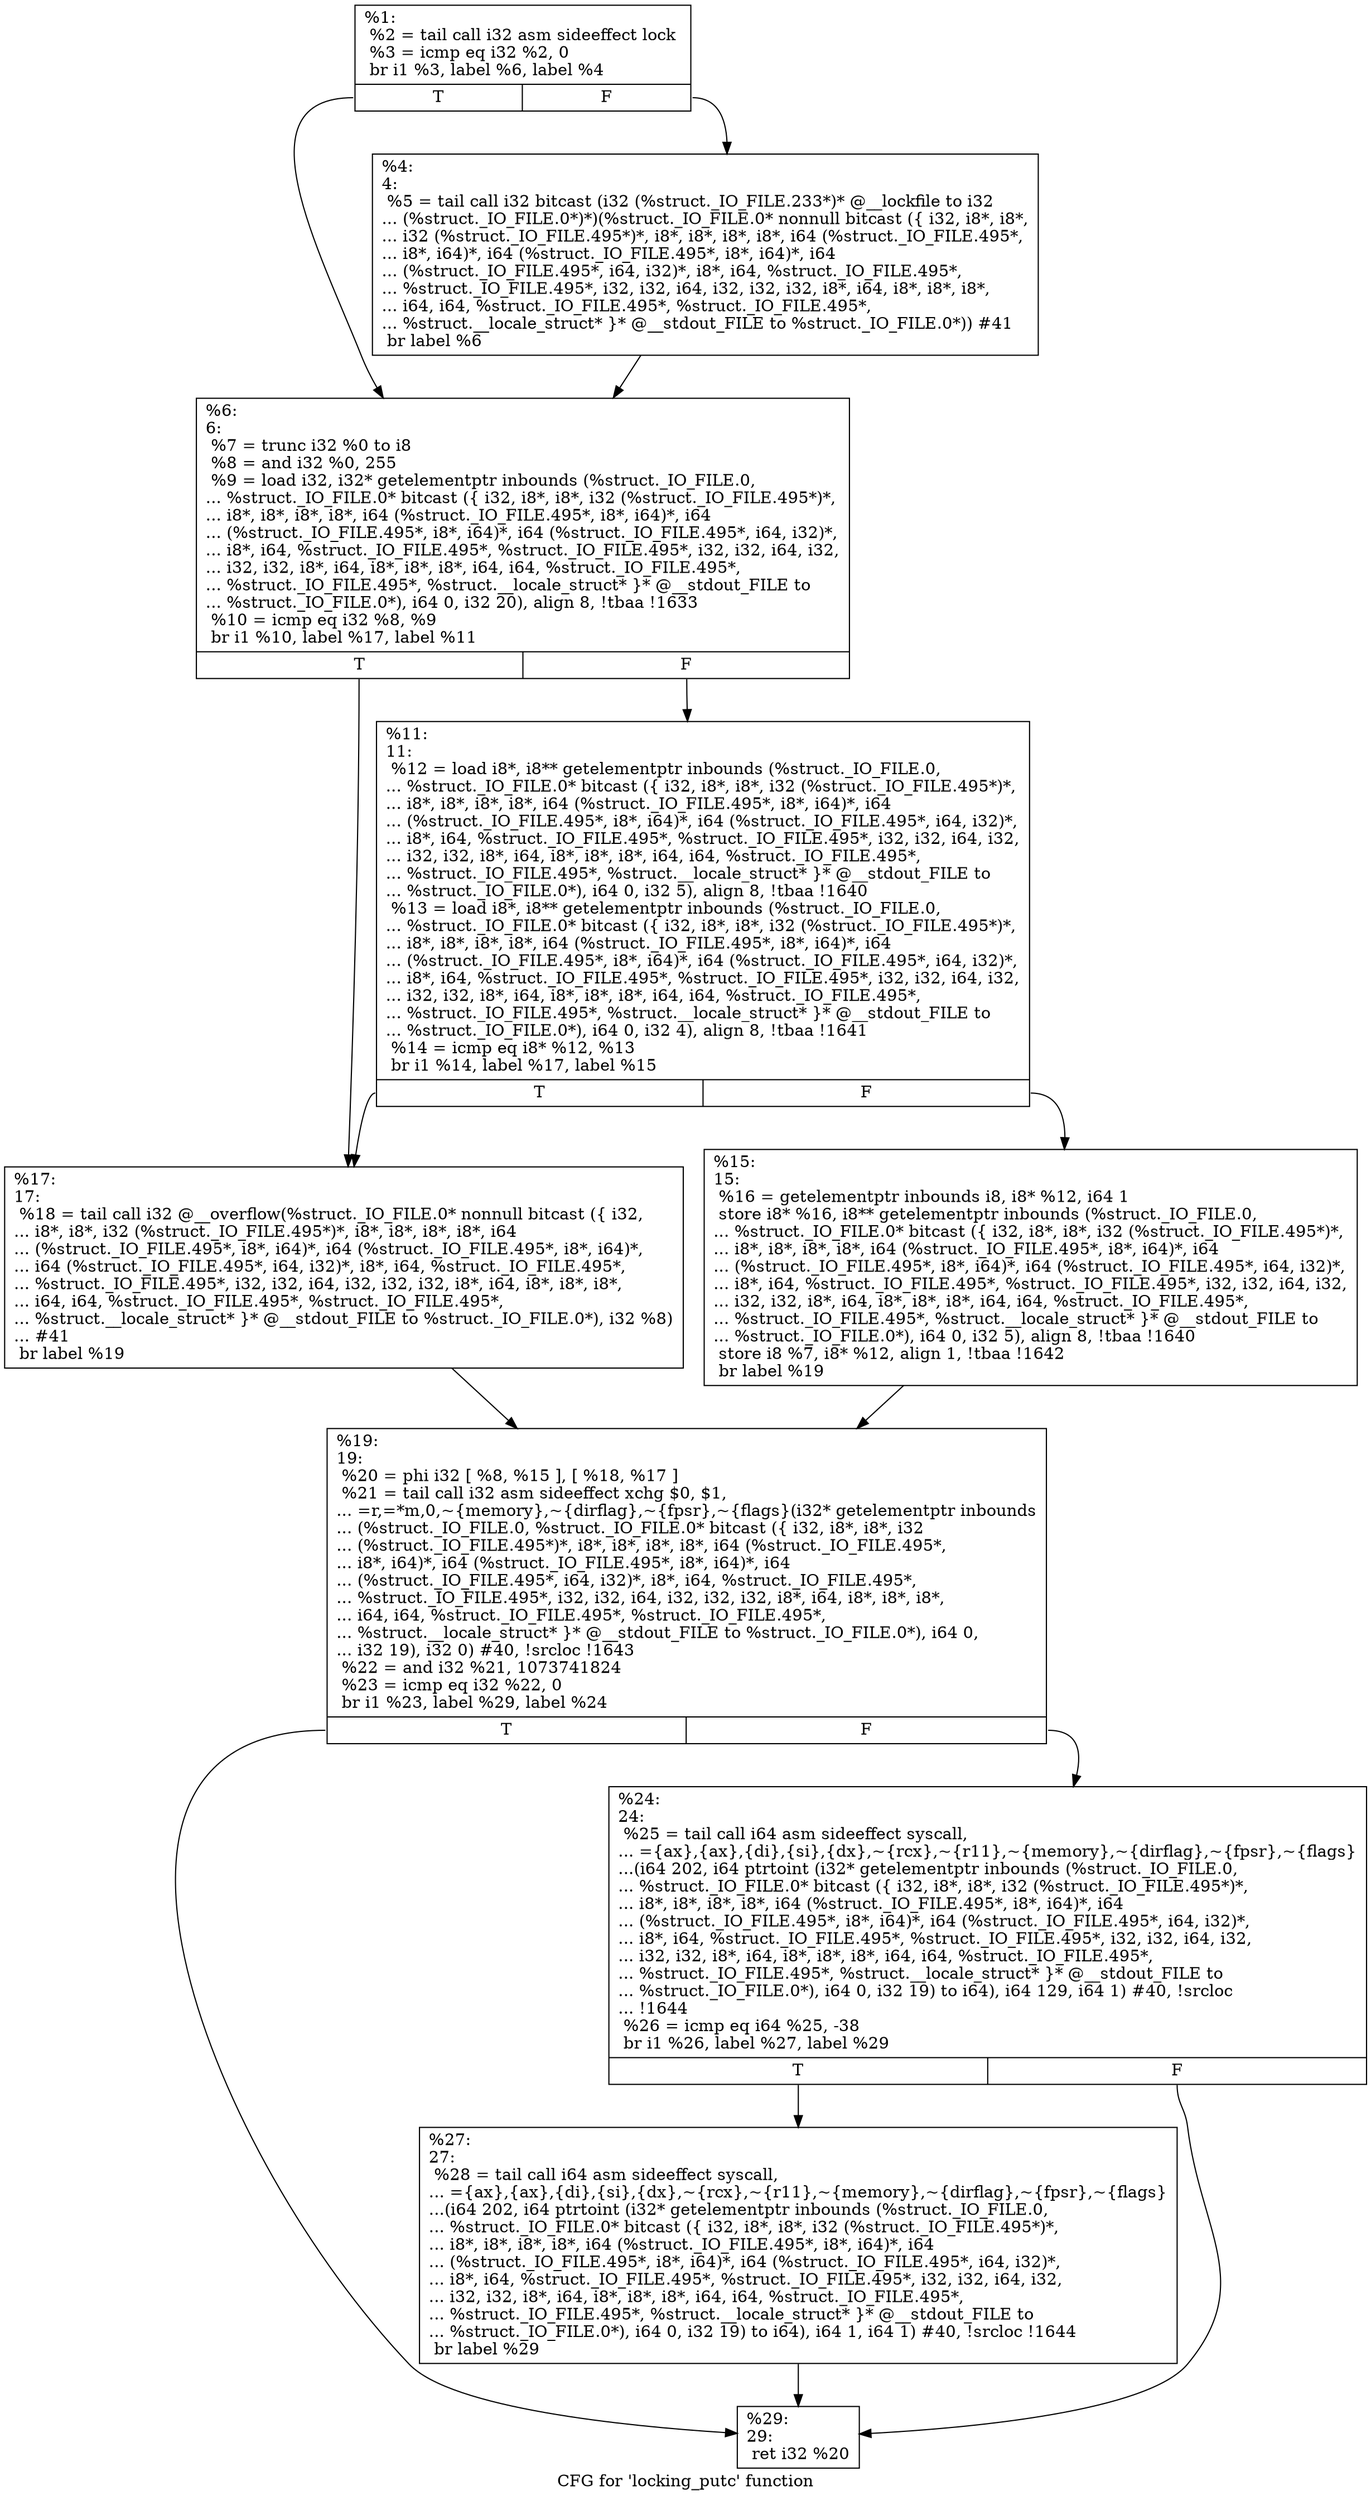 digraph "CFG for 'locking_putc' function" {
	label="CFG for 'locking_putc' function";

	Node0x1c18130 [shape=record,label="{%1:\l  %2 = tail call i32 asm sideeffect lock \l  %3 = icmp eq i32 %2, 0\l  br i1 %3, label %6, label %4\l|{<s0>T|<s1>F}}"];
	Node0x1c18130:s0 -> Node0x1c19450;
	Node0x1c18130:s1 -> Node0x1c19370;
	Node0x1c19370 [shape=record,label="{%4:\l4:                                                \l  %5 = tail call i32 bitcast (i32 (%struct._IO_FILE.233*)* @__lockfile to i32\l... (%struct._IO_FILE.0*)*)(%struct._IO_FILE.0* nonnull bitcast (\{ i32, i8*, i8*,\l... i32 (%struct._IO_FILE.495*)*, i8*, i8*, i8*, i8*, i64 (%struct._IO_FILE.495*,\l... i8*, i64)*, i64 (%struct._IO_FILE.495*, i8*, i64)*, i64\l... (%struct._IO_FILE.495*, i64, i32)*, i8*, i64, %struct._IO_FILE.495*,\l... %struct._IO_FILE.495*, i32, i32, i64, i32, i32, i32, i8*, i64, i8*, i8*, i8*,\l... i64, i64, %struct._IO_FILE.495*, %struct._IO_FILE.495*,\l... %struct.__locale_struct* \}* @__stdout_FILE to %struct._IO_FILE.0*)) #41\l  br label %6\l}"];
	Node0x1c19370 -> Node0x1c19450;
	Node0x1c19450 [shape=record,label="{%6:\l6:                                                \l  %7 = trunc i32 %0 to i8\l  %8 = and i32 %0, 255\l  %9 = load i32, i32* getelementptr inbounds (%struct._IO_FILE.0,\l... %struct._IO_FILE.0* bitcast (\{ i32, i8*, i8*, i32 (%struct._IO_FILE.495*)*,\l... i8*, i8*, i8*, i8*, i64 (%struct._IO_FILE.495*, i8*, i64)*, i64\l... (%struct._IO_FILE.495*, i8*, i64)*, i64 (%struct._IO_FILE.495*, i64, i32)*,\l... i8*, i64, %struct._IO_FILE.495*, %struct._IO_FILE.495*, i32, i32, i64, i32,\l... i32, i32, i8*, i64, i8*, i8*, i8*, i64, i64, %struct._IO_FILE.495*,\l... %struct._IO_FILE.495*, %struct.__locale_struct* \}* @__stdout_FILE to\l... %struct._IO_FILE.0*), i64 0, i32 20), align 8, !tbaa !1633\l  %10 = icmp eq i32 %8, %9\l  br i1 %10, label %17, label %11\l|{<s0>T|<s1>F}}"];
	Node0x1c19450:s0 -> Node0x1c19540;
	Node0x1c19450:s1 -> Node0x1c194a0;
	Node0x1c194a0 [shape=record,label="{%11:\l11:                                               \l  %12 = load i8*, i8** getelementptr inbounds (%struct._IO_FILE.0,\l... %struct._IO_FILE.0* bitcast (\{ i32, i8*, i8*, i32 (%struct._IO_FILE.495*)*,\l... i8*, i8*, i8*, i8*, i64 (%struct._IO_FILE.495*, i8*, i64)*, i64\l... (%struct._IO_FILE.495*, i8*, i64)*, i64 (%struct._IO_FILE.495*, i64, i32)*,\l... i8*, i64, %struct._IO_FILE.495*, %struct._IO_FILE.495*, i32, i32, i64, i32,\l... i32, i32, i8*, i64, i8*, i8*, i8*, i64, i64, %struct._IO_FILE.495*,\l... %struct._IO_FILE.495*, %struct.__locale_struct* \}* @__stdout_FILE to\l... %struct._IO_FILE.0*), i64 0, i32 5), align 8, !tbaa !1640\l  %13 = load i8*, i8** getelementptr inbounds (%struct._IO_FILE.0,\l... %struct._IO_FILE.0* bitcast (\{ i32, i8*, i8*, i32 (%struct._IO_FILE.495*)*,\l... i8*, i8*, i8*, i8*, i64 (%struct._IO_FILE.495*, i8*, i64)*, i64\l... (%struct._IO_FILE.495*, i8*, i64)*, i64 (%struct._IO_FILE.495*, i64, i32)*,\l... i8*, i64, %struct._IO_FILE.495*, %struct._IO_FILE.495*, i32, i32, i64, i32,\l... i32, i32, i8*, i64, i8*, i8*, i8*, i64, i64, %struct._IO_FILE.495*,\l... %struct._IO_FILE.495*, %struct.__locale_struct* \}* @__stdout_FILE to\l... %struct._IO_FILE.0*), i64 0, i32 4), align 8, !tbaa !1641\l  %14 = icmp eq i8* %12, %13\l  br i1 %14, label %17, label %15\l|{<s0>T|<s1>F}}"];
	Node0x1c194a0:s0 -> Node0x1c19540;
	Node0x1c194a0:s1 -> Node0x1c194f0;
	Node0x1c194f0 [shape=record,label="{%15:\l15:                                               \l  %16 = getelementptr inbounds i8, i8* %12, i64 1\l  store i8* %16, i8** getelementptr inbounds (%struct._IO_FILE.0,\l... %struct._IO_FILE.0* bitcast (\{ i32, i8*, i8*, i32 (%struct._IO_FILE.495*)*,\l... i8*, i8*, i8*, i8*, i64 (%struct._IO_FILE.495*, i8*, i64)*, i64\l... (%struct._IO_FILE.495*, i8*, i64)*, i64 (%struct._IO_FILE.495*, i64, i32)*,\l... i8*, i64, %struct._IO_FILE.495*, %struct._IO_FILE.495*, i32, i32, i64, i32,\l... i32, i32, i8*, i64, i8*, i8*, i8*, i64, i64, %struct._IO_FILE.495*,\l... %struct._IO_FILE.495*, %struct.__locale_struct* \}* @__stdout_FILE to\l... %struct._IO_FILE.0*), i64 0, i32 5), align 8, !tbaa !1640\l  store i8 %7, i8* %12, align 1, !tbaa !1642\l  br label %19\l}"];
	Node0x1c194f0 -> Node0x1c19590;
	Node0x1c19540 [shape=record,label="{%17:\l17:                                               \l  %18 = tail call i32 @__overflow(%struct._IO_FILE.0* nonnull bitcast (\{ i32,\l... i8*, i8*, i32 (%struct._IO_FILE.495*)*, i8*, i8*, i8*, i8*, i64\l... (%struct._IO_FILE.495*, i8*, i64)*, i64 (%struct._IO_FILE.495*, i8*, i64)*,\l... i64 (%struct._IO_FILE.495*, i64, i32)*, i8*, i64, %struct._IO_FILE.495*,\l... %struct._IO_FILE.495*, i32, i32, i64, i32, i32, i32, i8*, i64, i8*, i8*, i8*,\l... i64, i64, %struct._IO_FILE.495*, %struct._IO_FILE.495*,\l... %struct.__locale_struct* \}* @__stdout_FILE to %struct._IO_FILE.0*), i32 %8)\l... #41\l  br label %19\l}"];
	Node0x1c19540 -> Node0x1c19590;
	Node0x1c19590 [shape=record,label="{%19:\l19:                                               \l  %20 = phi i32 [ %8, %15 ], [ %18, %17 ]\l  %21 = tail call i32 asm sideeffect xchg $0, $1,\l... =r,=*m,0,~\{memory\},~\{dirflag\},~\{fpsr\},~\{flags\}(i32* getelementptr inbounds\l... (%struct._IO_FILE.0, %struct._IO_FILE.0* bitcast (\{ i32, i8*, i8*, i32\l... (%struct._IO_FILE.495*)*, i8*, i8*, i8*, i8*, i64 (%struct._IO_FILE.495*,\l... i8*, i64)*, i64 (%struct._IO_FILE.495*, i8*, i64)*, i64\l... (%struct._IO_FILE.495*, i64, i32)*, i8*, i64, %struct._IO_FILE.495*,\l... %struct._IO_FILE.495*, i32, i32, i64, i32, i32, i32, i8*, i64, i8*, i8*, i8*,\l... i64, i64, %struct._IO_FILE.495*, %struct._IO_FILE.495*,\l... %struct.__locale_struct* \}* @__stdout_FILE to %struct._IO_FILE.0*), i64 0,\l... i32 19), i32 0) #40, !srcloc !1643\l  %22 = and i32 %21, 1073741824\l  %23 = icmp eq i32 %22, 0\l  br i1 %23, label %29, label %24\l|{<s0>T|<s1>F}}"];
	Node0x1c19590:s0 -> Node0x1c19680;
	Node0x1c19590:s1 -> Node0x1c195e0;
	Node0x1c195e0 [shape=record,label="{%24:\l24:                                               \l  %25 = tail call i64 asm sideeffect syscall,\l... =\{ax\},\{ax\},\{di\},\{si\},\{dx\},~\{rcx\},~\{r11\},~\{memory\},~\{dirflag\},~\{fpsr\},~\{flags\}\l...(i64 202, i64 ptrtoint (i32* getelementptr inbounds (%struct._IO_FILE.0,\l... %struct._IO_FILE.0* bitcast (\{ i32, i8*, i8*, i32 (%struct._IO_FILE.495*)*,\l... i8*, i8*, i8*, i8*, i64 (%struct._IO_FILE.495*, i8*, i64)*, i64\l... (%struct._IO_FILE.495*, i8*, i64)*, i64 (%struct._IO_FILE.495*, i64, i32)*,\l... i8*, i64, %struct._IO_FILE.495*, %struct._IO_FILE.495*, i32, i32, i64, i32,\l... i32, i32, i8*, i64, i8*, i8*, i8*, i64, i64, %struct._IO_FILE.495*,\l... %struct._IO_FILE.495*, %struct.__locale_struct* \}* @__stdout_FILE to\l... %struct._IO_FILE.0*), i64 0, i32 19) to i64), i64 129, i64 1) #40, !srcloc\l... !1644\l  %26 = icmp eq i64 %25, -38\l  br i1 %26, label %27, label %29\l|{<s0>T|<s1>F}}"];
	Node0x1c195e0:s0 -> Node0x1c19630;
	Node0x1c195e0:s1 -> Node0x1c19680;
	Node0x1c19630 [shape=record,label="{%27:\l27:                                               \l  %28 = tail call i64 asm sideeffect syscall,\l... =\{ax\},\{ax\},\{di\},\{si\},\{dx\},~\{rcx\},~\{r11\},~\{memory\},~\{dirflag\},~\{fpsr\},~\{flags\}\l...(i64 202, i64 ptrtoint (i32* getelementptr inbounds (%struct._IO_FILE.0,\l... %struct._IO_FILE.0* bitcast (\{ i32, i8*, i8*, i32 (%struct._IO_FILE.495*)*,\l... i8*, i8*, i8*, i8*, i64 (%struct._IO_FILE.495*, i8*, i64)*, i64\l... (%struct._IO_FILE.495*, i8*, i64)*, i64 (%struct._IO_FILE.495*, i64, i32)*,\l... i8*, i64, %struct._IO_FILE.495*, %struct._IO_FILE.495*, i32, i32, i64, i32,\l... i32, i32, i8*, i64, i8*, i8*, i8*, i64, i64, %struct._IO_FILE.495*,\l... %struct._IO_FILE.495*, %struct.__locale_struct* \}* @__stdout_FILE to\l... %struct._IO_FILE.0*), i64 0, i32 19) to i64), i64 1, i64 1) #40, !srcloc !1644\l  br label %29\l}"];
	Node0x1c19630 -> Node0x1c19680;
	Node0x1c19680 [shape=record,label="{%29:\l29:                                               \l  ret i32 %20\l}"];
}
